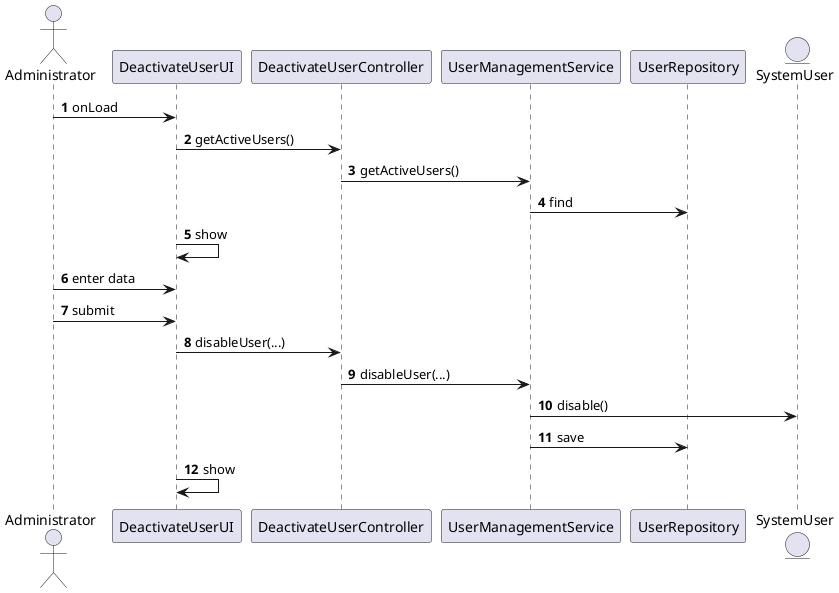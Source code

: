 @startuml
'https://plantuml.com/sequence-diagram

autonumber
actor Administrator

Administrator -> DeactivateUserUI: onLoad
DeactivateUserUI -> DeactivateUserController: getActiveUsers()
DeactivateUserController -> UserManagementService: getActiveUsers()
UserManagementService -> UserRepository : find
DeactivateUserUI -> DeactivateUserUI: show
Administrator -> DeactivateUserUI: enter data
Administrator -> DeactivateUserUI: submit
DeactivateUserUI -> DeactivateUserController: disableUser(...)
DeactivateUserController -> UserManagementService: disableUser(...)
entity SystemUser
UserManagementService -> SystemUser: disable()
UserManagementService -> UserRepository: save
DeactivateUserUI -> DeactivateUserUI: show

@enduml